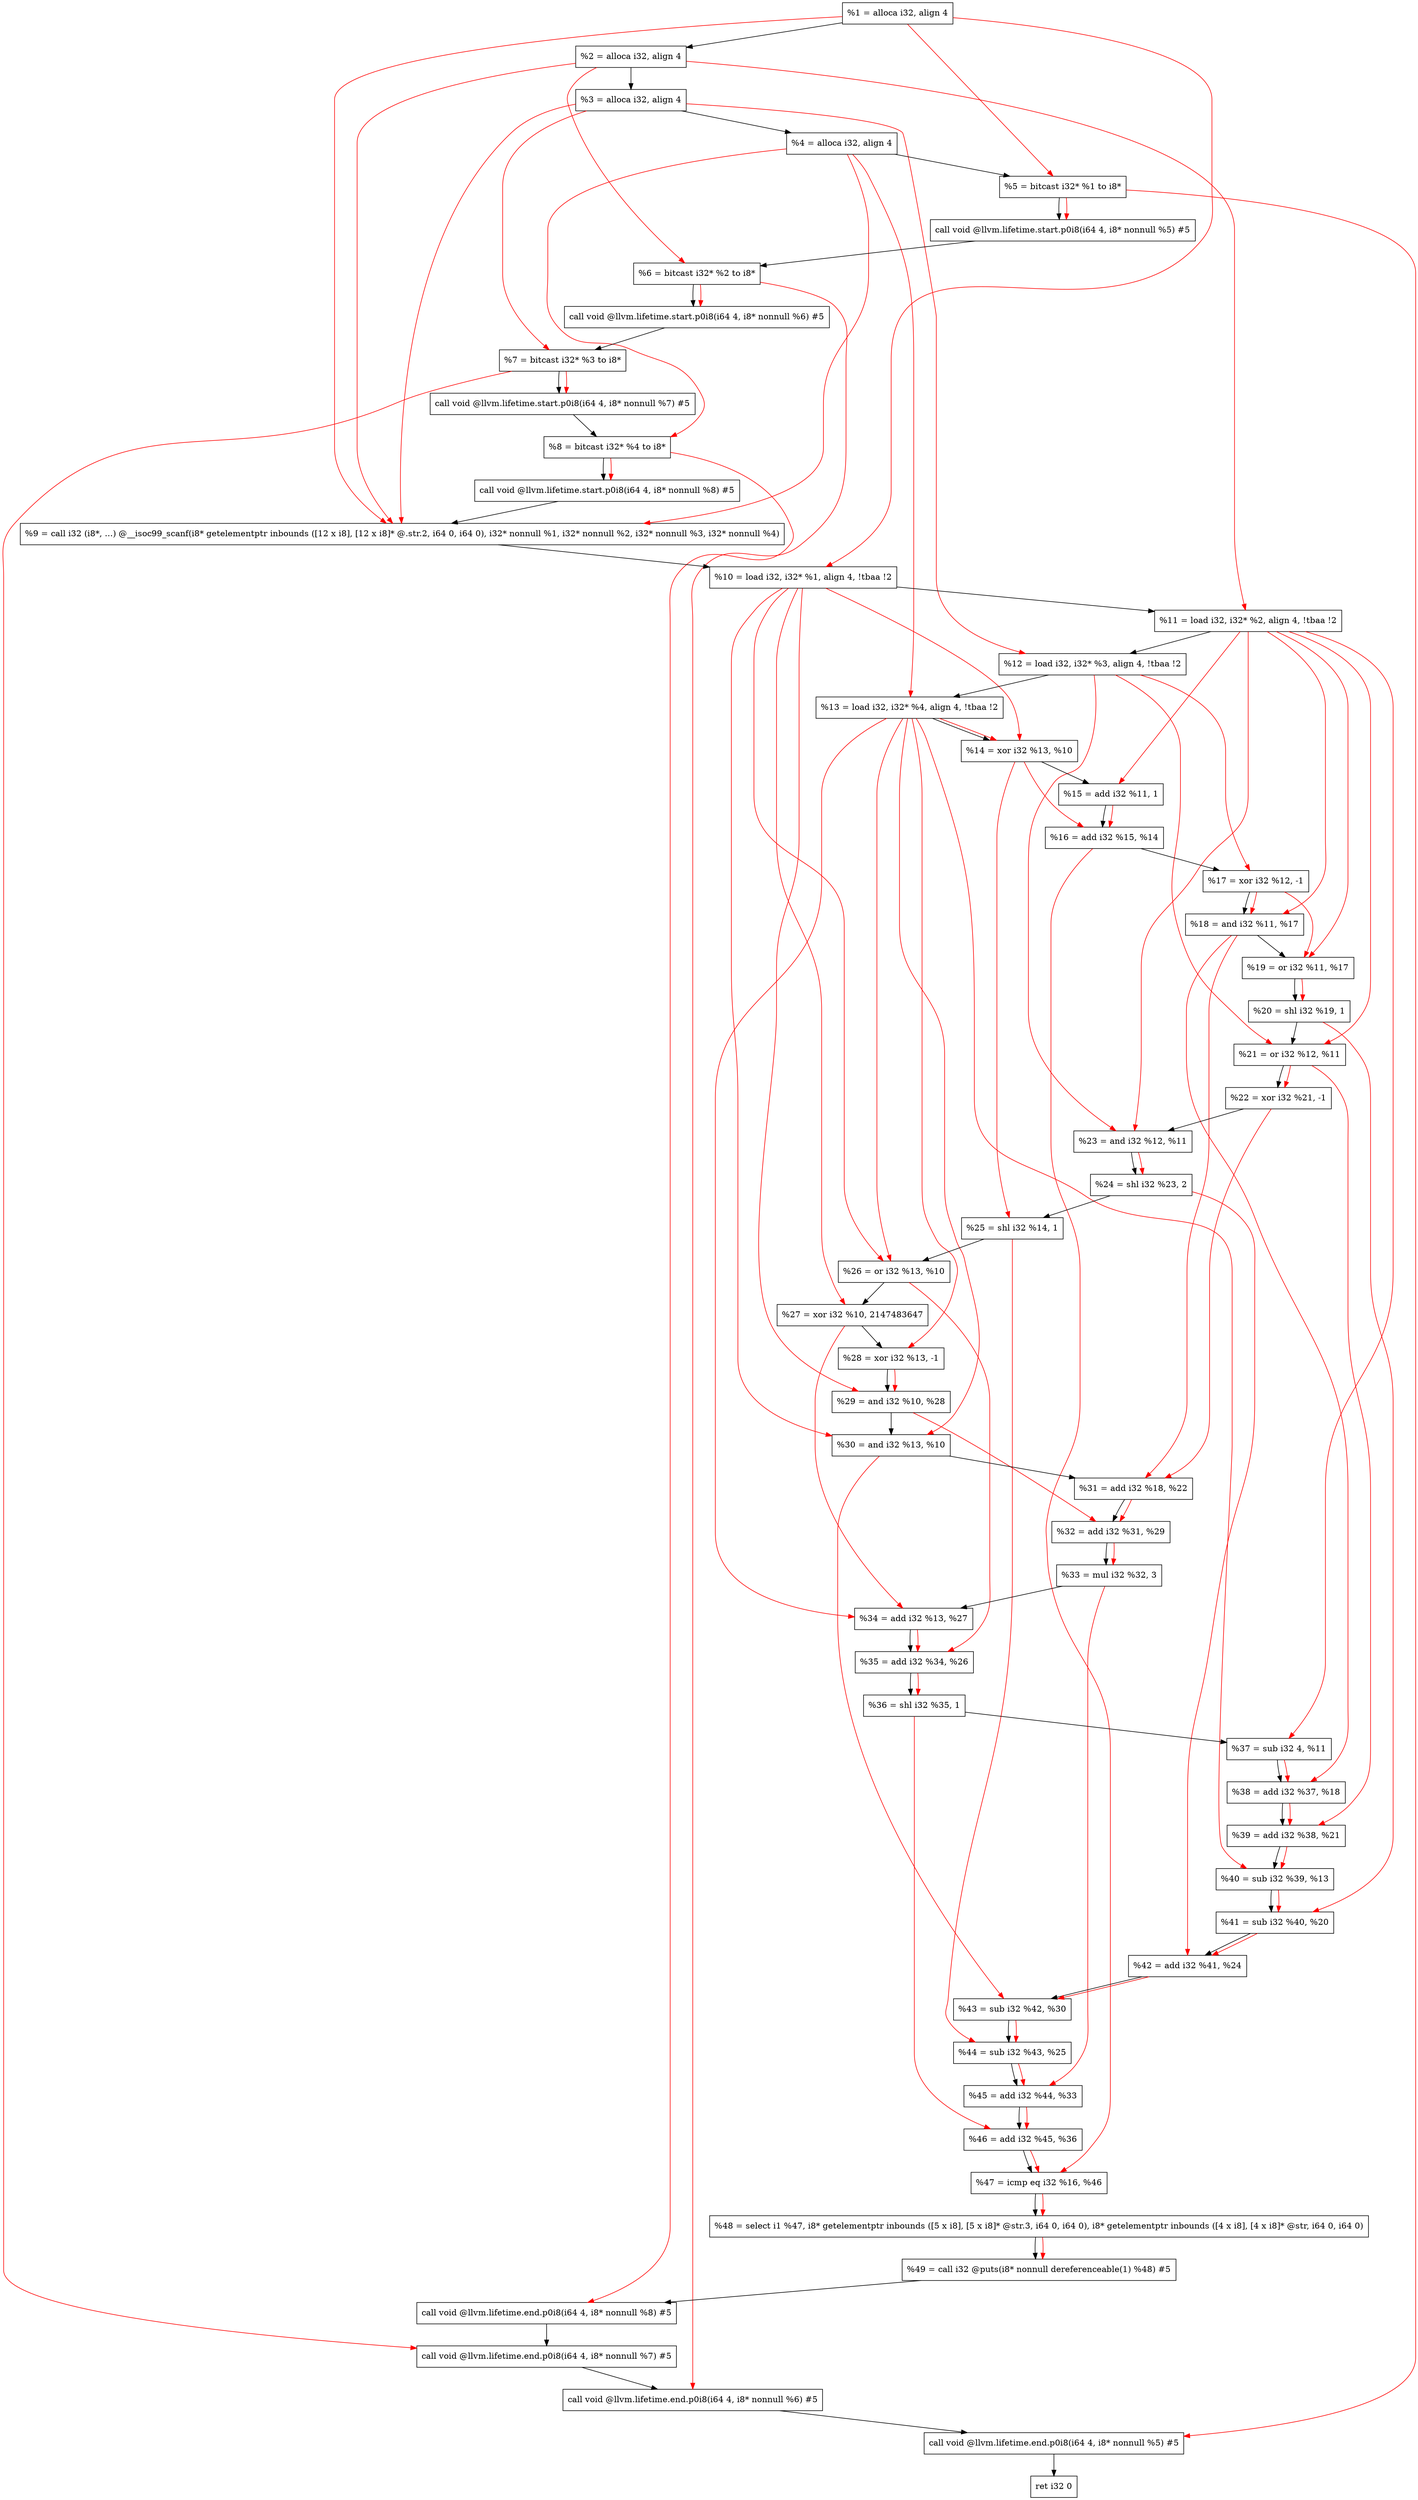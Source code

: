 digraph "DFG for'main' function" {
	Node0x86a838[shape=record, label="  %1 = alloca i32, align 4"];
	Node0x86a8b8[shape=record, label="  %2 = alloca i32, align 4"];
	Node0x86a948[shape=record, label="  %3 = alloca i32, align 4"];
	Node0x86a9a8[shape=record, label="  %4 = alloca i32, align 4"];
	Node0x86aa58[shape=record, label="  %5 = bitcast i32* %1 to i8*"];
	Node0x86ae88[shape=record, label="  call void @llvm.lifetime.start.p0i8(i64 4, i8* nonnull %5) #5"];
	Node0x86af68[shape=record, label="  %6 = bitcast i32* %2 to i8*"];
	Node0x86b068[shape=record, label="  call void @llvm.lifetime.start.p0i8(i64 4, i8* nonnull %6) #5"];
	Node0x86b128[shape=record, label="  %7 = bitcast i32* %3 to i8*"];
	Node0x86b1d8[shape=record, label="  call void @llvm.lifetime.start.p0i8(i64 4, i8* nonnull %7) #5"];
	Node0x86b298[shape=record, label="  %8 = bitcast i32* %4 to i8*"];
	Node0x86b348[shape=record, label="  call void @llvm.lifetime.start.p0i8(i64 4, i8* nonnull %8) #5"];
	Node0x865a30[shape=record, label="  %9 = call i32 (i8*, ...) @__isoc99_scanf(i8* getelementptr inbounds ([12 x i8], [12 x i8]* @.str.2, i64 0, i64 0), i32* nonnull %1, i32* nonnull %2, i32* nonnull %3, i32* nonnull %4)"];
	Node0x86b548[shape=record, label="  %10 = load i32, i32* %1, align 4, !tbaa !2"];
	Node0x86c4b8[shape=record, label="  %11 = load i32, i32* %2, align 4, !tbaa !2"];
	Node0x86cb28[shape=record, label="  %12 = load i32, i32* %3, align 4, !tbaa !2"];
	Node0x86cb88[shape=record, label="  %13 = load i32, i32* %4, align 4, !tbaa !2"];
	Node0x86cc00[shape=record, label="  %14 = xor i32 %13, %10"];
	Node0x86cc70[shape=record, label="  %15 = add i32 %11, 1"];
	Node0x86cce0[shape=record, label="  %16 = add i32 %15, %14"];
	Node0x86cd50[shape=record, label="  %17 = xor i32 %12, -1"];
	Node0x86cdc0[shape=record, label="  %18 = and i32 %11, %17"];
	Node0x86ce30[shape=record, label="  %19 = or i32 %11, %17"];
	Node0x86cea0[shape=record, label="  %20 = shl i32 %19, 1"];
	Node0x86cf10[shape=record, label="  %21 = or i32 %12, %11"];
	Node0x86cf80[shape=record, label="  %22 = xor i32 %21, -1"];
	Node0x86cff0[shape=record, label="  %23 = and i32 %12, %11"];
	Node0x86d060[shape=record, label="  %24 = shl i32 %23, 2"];
	Node0x86d0d0[shape=record, label="  %25 = shl i32 %14, 1"];
	Node0x86d140[shape=record, label="  %26 = or i32 %13, %10"];
	Node0x86d1b0[shape=record, label="  %27 = xor i32 %10, 2147483647"];
	Node0x86d220[shape=record, label="  %28 = xor i32 %13, -1"];
	Node0x86d290[shape=record, label="  %29 = and i32 %10, %28"];
	Node0x86d300[shape=record, label="  %30 = and i32 %13, %10"];
	Node0x86d370[shape=record, label="  %31 = add i32 %18, %22"];
	Node0x86d3e0[shape=record, label="  %32 = add i32 %31, %29"];
	Node0x86d450[shape=record, label="  %33 = mul i32 %32, 3"];
	Node0x86d4c0[shape=record, label="  %34 = add i32 %13, %27"];
	Node0x86d530[shape=record, label="  %35 = add i32 %34, %26"];
	Node0x86d5a0[shape=record, label="  %36 = shl i32 %35, 1"];
	Node0x86d610[shape=record, label="  %37 = sub i32 4, %11"];
	Node0x86d680[shape=record, label="  %38 = add i32 %37, %18"];
	Node0x86d6f0[shape=record, label="  %39 = add i32 %38, %21"];
	Node0x86d760[shape=record, label="  %40 = sub i32 %39, %13"];
	Node0x86d7d0[shape=record, label="  %41 = sub i32 %40, %20"];
	Node0x86d840[shape=record, label="  %42 = add i32 %41, %24"];
	Node0x86d8b0[shape=record, label="  %43 = sub i32 %42, %30"];
	Node0x86d920[shape=record, label="  %44 = sub i32 %43, %25"];
	Node0x86d990[shape=record, label="  %45 = add i32 %44, %33"];
	Node0x86da00[shape=record, label="  %46 = add i32 %45, %36"];
	Node0x86da70[shape=record, label="  %47 = icmp eq i32 %16, %46"];
	Node0x80a8b8[shape=record, label="  %48 = select i1 %47, i8* getelementptr inbounds ([5 x i8], [5 x i8]* @str.3, i64 0, i64 0), i8* getelementptr inbounds ([4 x i8], [4 x i8]* @str, i64 0, i64 0)"];
	Node0x86db00[shape=record, label="  %49 = call i32 @puts(i8* nonnull dereferenceable(1) %48) #5"];
	Node0x86dda8[shape=record, label="  call void @llvm.lifetime.end.p0i8(i64 4, i8* nonnull %8) #5"];
	Node0x86df08[shape=record, label="  call void @llvm.lifetime.end.p0i8(i64 4, i8* nonnull %7) #5"];
	Node0x86e018[shape=record, label="  call void @llvm.lifetime.end.p0i8(i64 4, i8* nonnull %6) #5"];
	Node0x86e128[shape=record, label="  call void @llvm.lifetime.end.p0i8(i64 4, i8* nonnull %5) #5"];
	Node0x86e1e8[shape=record, label="  ret i32 0"];
	Node0x86a838 -> Node0x86a8b8;
	Node0x86a8b8 -> Node0x86a948;
	Node0x86a948 -> Node0x86a9a8;
	Node0x86a9a8 -> Node0x86aa58;
	Node0x86aa58 -> Node0x86ae88;
	Node0x86ae88 -> Node0x86af68;
	Node0x86af68 -> Node0x86b068;
	Node0x86b068 -> Node0x86b128;
	Node0x86b128 -> Node0x86b1d8;
	Node0x86b1d8 -> Node0x86b298;
	Node0x86b298 -> Node0x86b348;
	Node0x86b348 -> Node0x865a30;
	Node0x865a30 -> Node0x86b548;
	Node0x86b548 -> Node0x86c4b8;
	Node0x86c4b8 -> Node0x86cb28;
	Node0x86cb28 -> Node0x86cb88;
	Node0x86cb88 -> Node0x86cc00;
	Node0x86cc00 -> Node0x86cc70;
	Node0x86cc70 -> Node0x86cce0;
	Node0x86cce0 -> Node0x86cd50;
	Node0x86cd50 -> Node0x86cdc0;
	Node0x86cdc0 -> Node0x86ce30;
	Node0x86ce30 -> Node0x86cea0;
	Node0x86cea0 -> Node0x86cf10;
	Node0x86cf10 -> Node0x86cf80;
	Node0x86cf80 -> Node0x86cff0;
	Node0x86cff0 -> Node0x86d060;
	Node0x86d060 -> Node0x86d0d0;
	Node0x86d0d0 -> Node0x86d140;
	Node0x86d140 -> Node0x86d1b0;
	Node0x86d1b0 -> Node0x86d220;
	Node0x86d220 -> Node0x86d290;
	Node0x86d290 -> Node0x86d300;
	Node0x86d300 -> Node0x86d370;
	Node0x86d370 -> Node0x86d3e0;
	Node0x86d3e0 -> Node0x86d450;
	Node0x86d450 -> Node0x86d4c0;
	Node0x86d4c0 -> Node0x86d530;
	Node0x86d530 -> Node0x86d5a0;
	Node0x86d5a0 -> Node0x86d610;
	Node0x86d610 -> Node0x86d680;
	Node0x86d680 -> Node0x86d6f0;
	Node0x86d6f0 -> Node0x86d760;
	Node0x86d760 -> Node0x86d7d0;
	Node0x86d7d0 -> Node0x86d840;
	Node0x86d840 -> Node0x86d8b0;
	Node0x86d8b0 -> Node0x86d920;
	Node0x86d920 -> Node0x86d990;
	Node0x86d990 -> Node0x86da00;
	Node0x86da00 -> Node0x86da70;
	Node0x86da70 -> Node0x80a8b8;
	Node0x80a8b8 -> Node0x86db00;
	Node0x86db00 -> Node0x86dda8;
	Node0x86dda8 -> Node0x86df08;
	Node0x86df08 -> Node0x86e018;
	Node0x86e018 -> Node0x86e128;
	Node0x86e128 -> Node0x86e1e8;
edge [color=red]
	Node0x86a838 -> Node0x86aa58;
	Node0x86aa58 -> Node0x86ae88;
	Node0x86a8b8 -> Node0x86af68;
	Node0x86af68 -> Node0x86b068;
	Node0x86a948 -> Node0x86b128;
	Node0x86b128 -> Node0x86b1d8;
	Node0x86a9a8 -> Node0x86b298;
	Node0x86b298 -> Node0x86b348;
	Node0x86a838 -> Node0x865a30;
	Node0x86a8b8 -> Node0x865a30;
	Node0x86a948 -> Node0x865a30;
	Node0x86a9a8 -> Node0x865a30;
	Node0x86a838 -> Node0x86b548;
	Node0x86a8b8 -> Node0x86c4b8;
	Node0x86a948 -> Node0x86cb28;
	Node0x86a9a8 -> Node0x86cb88;
	Node0x86cb88 -> Node0x86cc00;
	Node0x86b548 -> Node0x86cc00;
	Node0x86c4b8 -> Node0x86cc70;
	Node0x86cc70 -> Node0x86cce0;
	Node0x86cc00 -> Node0x86cce0;
	Node0x86cb28 -> Node0x86cd50;
	Node0x86c4b8 -> Node0x86cdc0;
	Node0x86cd50 -> Node0x86cdc0;
	Node0x86c4b8 -> Node0x86ce30;
	Node0x86cd50 -> Node0x86ce30;
	Node0x86ce30 -> Node0x86cea0;
	Node0x86cb28 -> Node0x86cf10;
	Node0x86c4b8 -> Node0x86cf10;
	Node0x86cf10 -> Node0x86cf80;
	Node0x86cb28 -> Node0x86cff0;
	Node0x86c4b8 -> Node0x86cff0;
	Node0x86cff0 -> Node0x86d060;
	Node0x86cc00 -> Node0x86d0d0;
	Node0x86cb88 -> Node0x86d140;
	Node0x86b548 -> Node0x86d140;
	Node0x86b548 -> Node0x86d1b0;
	Node0x86cb88 -> Node0x86d220;
	Node0x86b548 -> Node0x86d290;
	Node0x86d220 -> Node0x86d290;
	Node0x86cb88 -> Node0x86d300;
	Node0x86b548 -> Node0x86d300;
	Node0x86cdc0 -> Node0x86d370;
	Node0x86cf80 -> Node0x86d370;
	Node0x86d370 -> Node0x86d3e0;
	Node0x86d290 -> Node0x86d3e0;
	Node0x86d3e0 -> Node0x86d450;
	Node0x86cb88 -> Node0x86d4c0;
	Node0x86d1b0 -> Node0x86d4c0;
	Node0x86d4c0 -> Node0x86d530;
	Node0x86d140 -> Node0x86d530;
	Node0x86d530 -> Node0x86d5a0;
	Node0x86c4b8 -> Node0x86d610;
	Node0x86d610 -> Node0x86d680;
	Node0x86cdc0 -> Node0x86d680;
	Node0x86d680 -> Node0x86d6f0;
	Node0x86cf10 -> Node0x86d6f0;
	Node0x86d6f0 -> Node0x86d760;
	Node0x86cb88 -> Node0x86d760;
	Node0x86d760 -> Node0x86d7d0;
	Node0x86cea0 -> Node0x86d7d0;
	Node0x86d7d0 -> Node0x86d840;
	Node0x86d060 -> Node0x86d840;
	Node0x86d840 -> Node0x86d8b0;
	Node0x86d300 -> Node0x86d8b0;
	Node0x86d8b0 -> Node0x86d920;
	Node0x86d0d0 -> Node0x86d920;
	Node0x86d920 -> Node0x86d990;
	Node0x86d450 -> Node0x86d990;
	Node0x86d990 -> Node0x86da00;
	Node0x86d5a0 -> Node0x86da00;
	Node0x86cce0 -> Node0x86da70;
	Node0x86da00 -> Node0x86da70;
	Node0x86da70 -> Node0x80a8b8;
	Node0x80a8b8 -> Node0x86db00;
	Node0x86b298 -> Node0x86dda8;
	Node0x86b128 -> Node0x86df08;
	Node0x86af68 -> Node0x86e018;
	Node0x86aa58 -> Node0x86e128;
}

